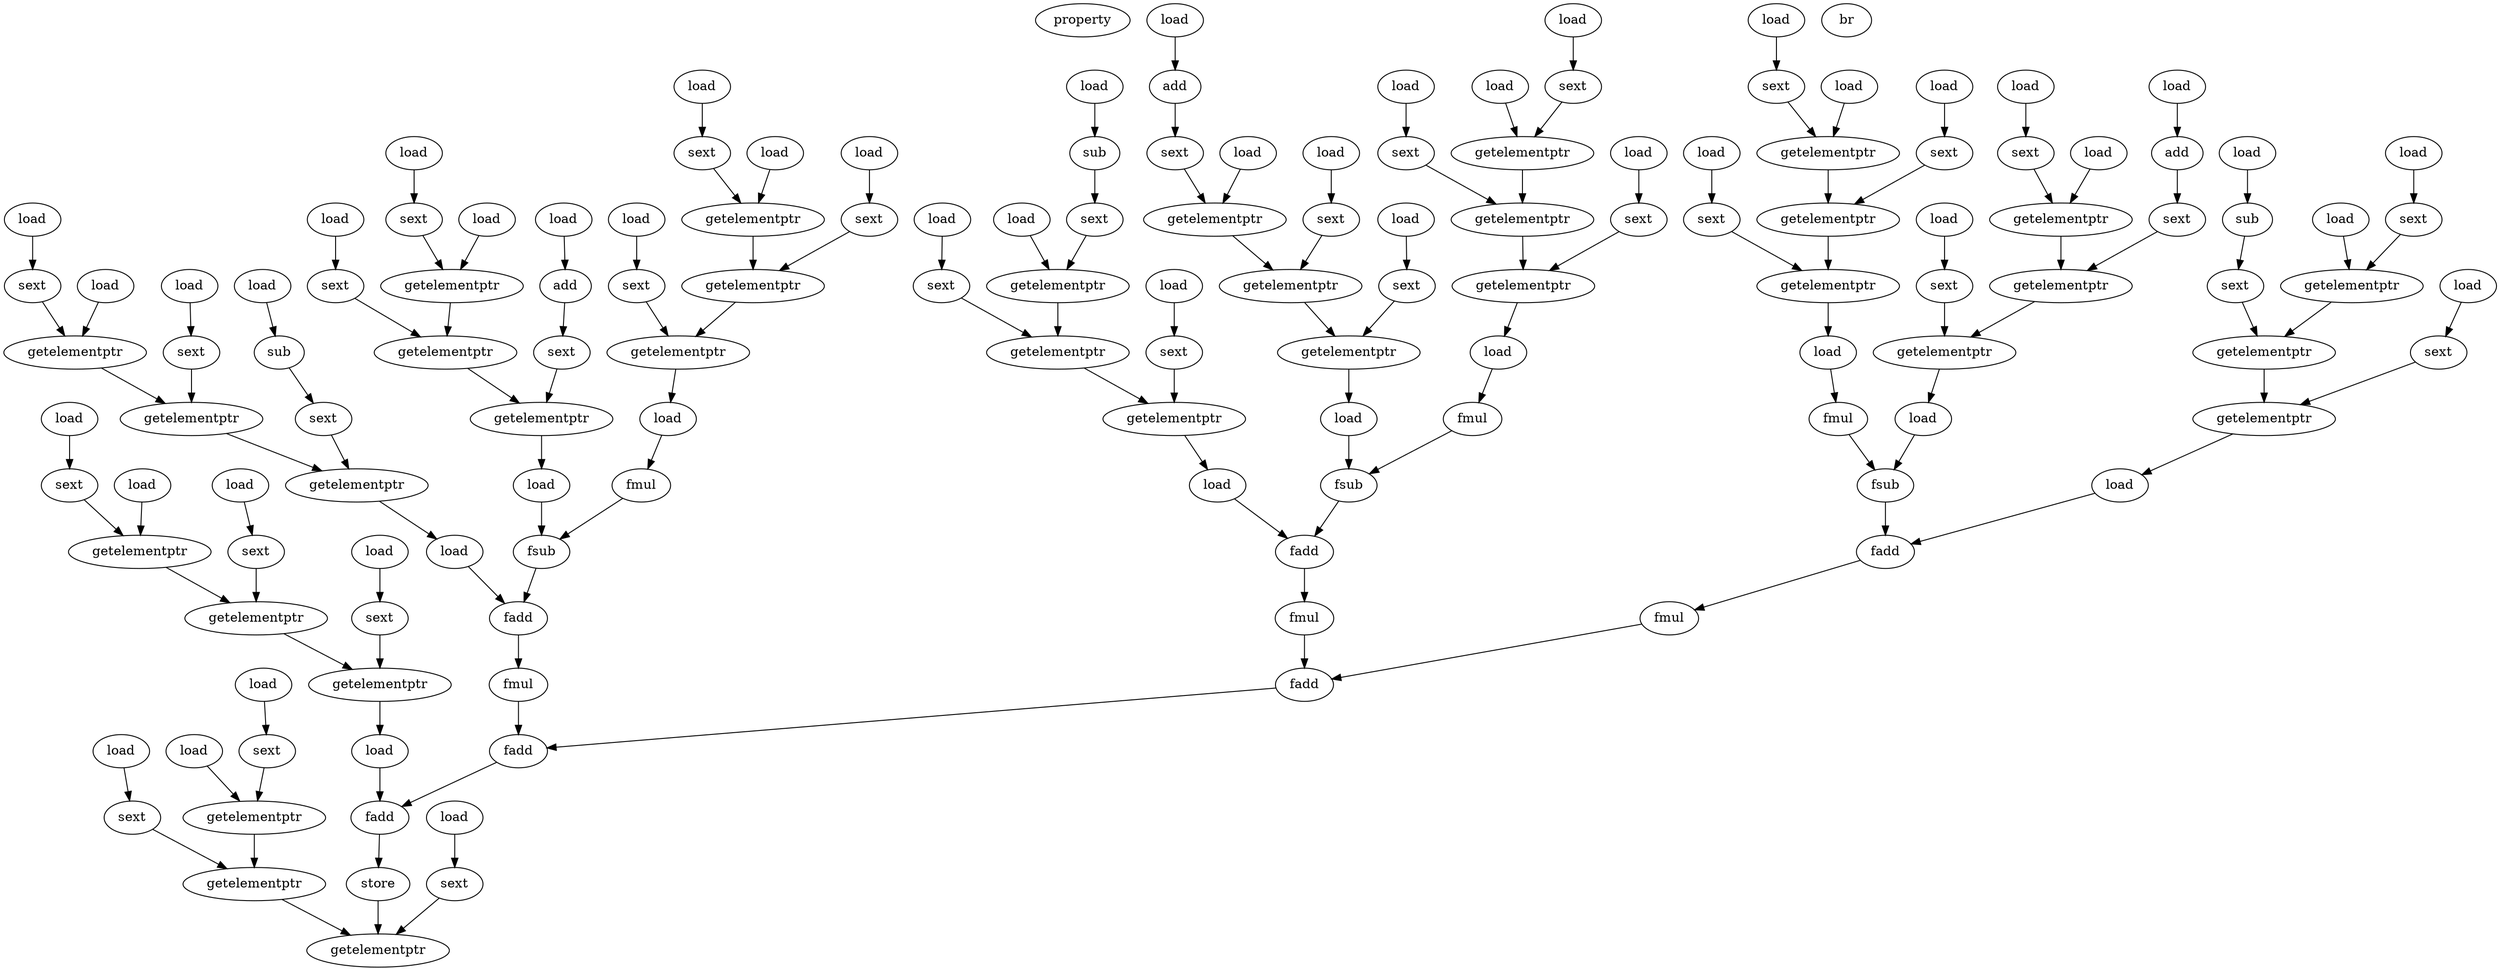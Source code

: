 digraph "DFG for'kernel_heat_3d' function, BB 9" {
    node [fontcolor=black]
    property [mul=2,lf=1.5]
    0 [ label = load ];
    1 [ label = load ];
    2 [ label = add ];
    1 -> 2 [name = 0];
    3 [ label = sext ];
    2 -> 3 [name = 0];
    4 [ label = getelementptr ];
    0 -> 4 [name = 0];
    3 -> 4 [name = 1];
    5 [ label = load ];
    6 [ label = sext ];
    5 -> 6 [name = 0];
    7 [ label = getelementptr ];
    4 -> 7 [name = 0];
    6 -> 7 [name = 1];
    8 [ label = load ];
    9 [ label = sext ];
    8 -> 9 [name = 0];
    10 [ label = getelementptr ];
    7 -> 10 [name = 0];
    9 -> 10 [name = 1];
    11 [ label = load ];
    10 -> 11 [name = 0];
    12 [ label = load ];
    13 [ label = load ];
    14 [ label = sext ];
    13 -> 14 [name = 0];
    15 [ label = getelementptr ];
    12 -> 15 [name = 0];
    14 -> 15 [name = 1];
    16 [ label = load ];
    17 [ label = sext ];
    16 -> 17 [name = 0];
    18 [ label = getelementptr ];
    15 -> 18 [name = 0];
    17 -> 18 [name = 1];
    19 [ label = load ];
    20 [ label = sext ];
    19 -> 20 [name = 0];
    21 [ label = getelementptr ];
    18 -> 21 [name = 0];
    20 -> 21 [name = 1];
    22 [ label = load ];
    21 -> 22 [name = 0];
    23 [ label = fmul ];
    22 -> 23 [name = 0];
    24 [ label = fsub ];
    11 -> 24 [name = 0];
    23 -> 24 [name = 1];
    25 [ label = load ];
    26 [ label = load ];
    27 [ label = sub ];
    26 -> 27 [name = 0];
    28 [ label = sext ];
    27 -> 28 [name = 0];
    29 [ label = getelementptr ];
    25 -> 29 [name = 0];
    28 -> 29 [name = 1];
    30 [ label = load ];
    31 [ label = sext ];
    30 -> 31 [name = 0];
    32 [ label = getelementptr ];
    29 -> 32 [name = 0];
    31 -> 32 [name = 1];
    33 [ label = load ];
    34 [ label = sext ];
    33 -> 34 [name = 0];
    35 [ label = getelementptr ];
    32 -> 35 [name = 0];
    34 -> 35 [name = 1];
    36 [ label = load ];
    35 -> 36 [name = 0];
    37 [ label = fadd ];
    24 -> 37 [name = 0];
    36 -> 37 [name = 1];
    38 [ label = fmul ];
    37 -> 38 [name = 0];
    39 [ label = load ];
    40 [ label = load ];
    41 [ label = sext ];
    40 -> 41 [name = 0];
    42 [ label = getelementptr ];
    39 -> 42 [name = 0];
    41 -> 42 [name = 1];
    43 [ label = load ];
    44 [ label = add ];
    43 -> 44 [name = 0];
    45 [ label = sext ];
    44 -> 45 [name = 0];
    46 [ label = getelementptr ];
    42 -> 46 [name = 0];
    45 -> 46 [name = 1];
    47 [ label = load ];
    48 [ label = sext ];
    47 -> 48 [name = 0];
    49 [ label = getelementptr ];
    46 -> 49 [name = 0];
    48 -> 49 [name = 1];
    50 [ label = load ];
    49 -> 50 [name = 0];
    51 [ label = load ];
    52 [ label = load ];
    53 [ label = sext ];
    52 -> 53 [name = 0];
    54 [ label = getelementptr ];
    51 -> 54 [name = 0];
    53 -> 54 [name = 1];
    55 [ label = load ];
    56 [ label = sext ];
    55 -> 56 [name = 0];
    57 [ label = getelementptr ];
    54 -> 57 [name = 0];
    56 -> 57 [name = 1];
    58 [ label = load ];
    59 [ label = sext ];
    58 -> 59 [name = 0];
    60 [ label = getelementptr ];
    57 -> 60 [name = 0];
    59 -> 60 [name = 1];
    61 [ label = load ];
    60 -> 61 [name = 0];
    62 [ label = fmul ];
    61 -> 62 [name = 0];
    63 [ label = fsub ];
    50 -> 63 [name = 0];
    62 -> 63 [name = 1];
    64 [ label = load ];
    65 [ label = load ];
    66 [ label = sext ];
    65 -> 66 [name = 0];
    67 [ label = getelementptr ];
    64 -> 67 [name = 0];
    66 -> 67 [name = 1];
    68 [ label = load ];
    69 [ label = sub ];
    68 -> 69 [name = 0];
    70 [ label = sext ];
    69 -> 70 [name = 0];
    71 [ label = getelementptr ];
    67 -> 71 [name = 0];
    70 -> 71 [name = 1];
    72 [ label = load ];
    73 [ label = sext ];
    72 -> 73 [name = 0];
    74 [ label = getelementptr ];
    71 -> 74 [name = 0];
    73 -> 74 [name = 1];
    75 [ label = load ];
    74 -> 75 [name = 0];
    76 [ label = fadd ];
    63 -> 76 [name = 0];
    75 -> 76 [name = 1];
    77 [ label = fmul ];
    76 -> 77 [name = 0];
    78 [ label = fadd ];
    38 -> 78 [name = 0];
    77 -> 78 [name = 1];
    79 [ label = load ];
    80 [ label = load ];
    81 [ label = sext ];
    80 -> 81 [name = 0];
    82 [ label = getelementptr ];
    79 -> 82 [name = 0];
    81 -> 82 [name = 1];
    83 [ label = load ];
    84 [ label = sext ];
    83 -> 84 [name = 0];
    85 [ label = getelementptr ];
    82 -> 85 [name = 0];
    84 -> 85 [name = 1];
    86 [ label = load ];
    87 [ label = add ];
    86 -> 87 [name = 0];
    88 [ label = sext ];
    87 -> 88 [name = 0];
    89 [ label = getelementptr ];
    85 -> 89 [name = 0];
    88 -> 89 [name = 1];
    90 [ label = load ];
    89 -> 90 [name = 0];
    91 [ label = load ];
    92 [ label = load ];
    93 [ label = sext ];
    92 -> 93 [name = 0];
    94 [ label = getelementptr ];
    91 -> 94 [name = 0];
    93 -> 94 [name = 1];
    95 [ label = load ];
    96 [ label = sext ];
    95 -> 96 [name = 0];
    97 [ label = getelementptr ];
    94 -> 97 [name = 0];
    96 -> 97 [name = 1];
    98 [ label = load ];
    99 [ label = sext ];
    98 -> 99 [name = 0];
    100 [ label = getelementptr ];
    97 -> 100 [name = 0];
    99 -> 100 [name = 1];
    101 [ label = load ];
    100 -> 101 [name = 0];
    102 [ label = fmul ];
    101 -> 102 [name = 0];
    103 [ label = fsub ];
    90 -> 103 [name = 0];
    102 -> 103 [name = 1];
    104 [ label = load ];
    105 [ label = load ];
    106 [ label = sext ];
    105 -> 106 [name = 0];
    107 [ label = getelementptr ];
    104 -> 107 [name = 0];
    106 -> 107 [name = 1];
    108 [ label = load ];
    109 [ label = sext ];
    108 -> 109 [name = 0];
    110 [ label = getelementptr ];
    107 -> 110 [name = 0];
    109 -> 110 [name = 1];
    111 [ label = load ];
    112 [ label = sub ];
    111 -> 112 [name = 0];
    113 [ label = sext ];
    112 -> 113 [name = 0];
    114 [ label = getelementptr ];
    110 -> 114 [name = 0];
    113 -> 114 [name = 1];
    115 [ label = load ];
    114 -> 115 [name = 0];
    116 [ label = fadd ];
    103 -> 116 [name = 0];
    115 -> 116 [name = 1];
    117 [ label = fmul ];
    116 -> 117 [name = 0];
    118 [ label = fadd ];
    78 -> 118 [name = 0];
    117 -> 118 [name = 1];
    119 [ label = load ];
    120 [ label = load ];
    121 [ label = sext ];
    120 -> 121 [name = 0];
    122 [ label = getelementptr ];
    119 -> 122 [name = 0];
    121 -> 122 [name = 1];
    123 [ label = load ];
    124 [ label = sext ];
    123 -> 124 [name = 0];
    125 [ label = getelementptr ];
    122 -> 125 [name = 0];
    124 -> 125 [name = 1];
    126 [ label = load ];
    127 [ label = sext ];
    126 -> 127 [name = 0];
    128 [ label = getelementptr ];
    125 -> 128 [name = 0];
    127 -> 128 [name = 1];
    129 [ label = load ];
    128 -> 129 [name = 0];
    130 [ label = fadd ];
    118 -> 130 [name = 0];
    129 -> 130 [name = 1];
    131 [ label = load ];
    132 [ label = load ];
    133 [ label = sext ];
    132 -> 133 [name = 0];
    134 [ label = getelementptr ];
    131 -> 134 [name = 0];
    133 -> 134 [name = 1];
    135 [ label = load ];
    136 [ label = sext ];
    135 -> 136 [name = 0];
    137 [ label = getelementptr ];
    134 -> 137 [name = 0];
    136 -> 137 [name = 1];
    138 [ label = load ];
    139 [ label = sext ];
    138 -> 139 [name = 0];
    140 [ label = getelementptr ];
    137 -> 140 [name = 0];
    139 -> 140 [name = 1];
    141 [ label = store ];
    130 -> 141 [name = 0];
    141 -> 140 [name = 1];
    142 [ label = br ];
}

